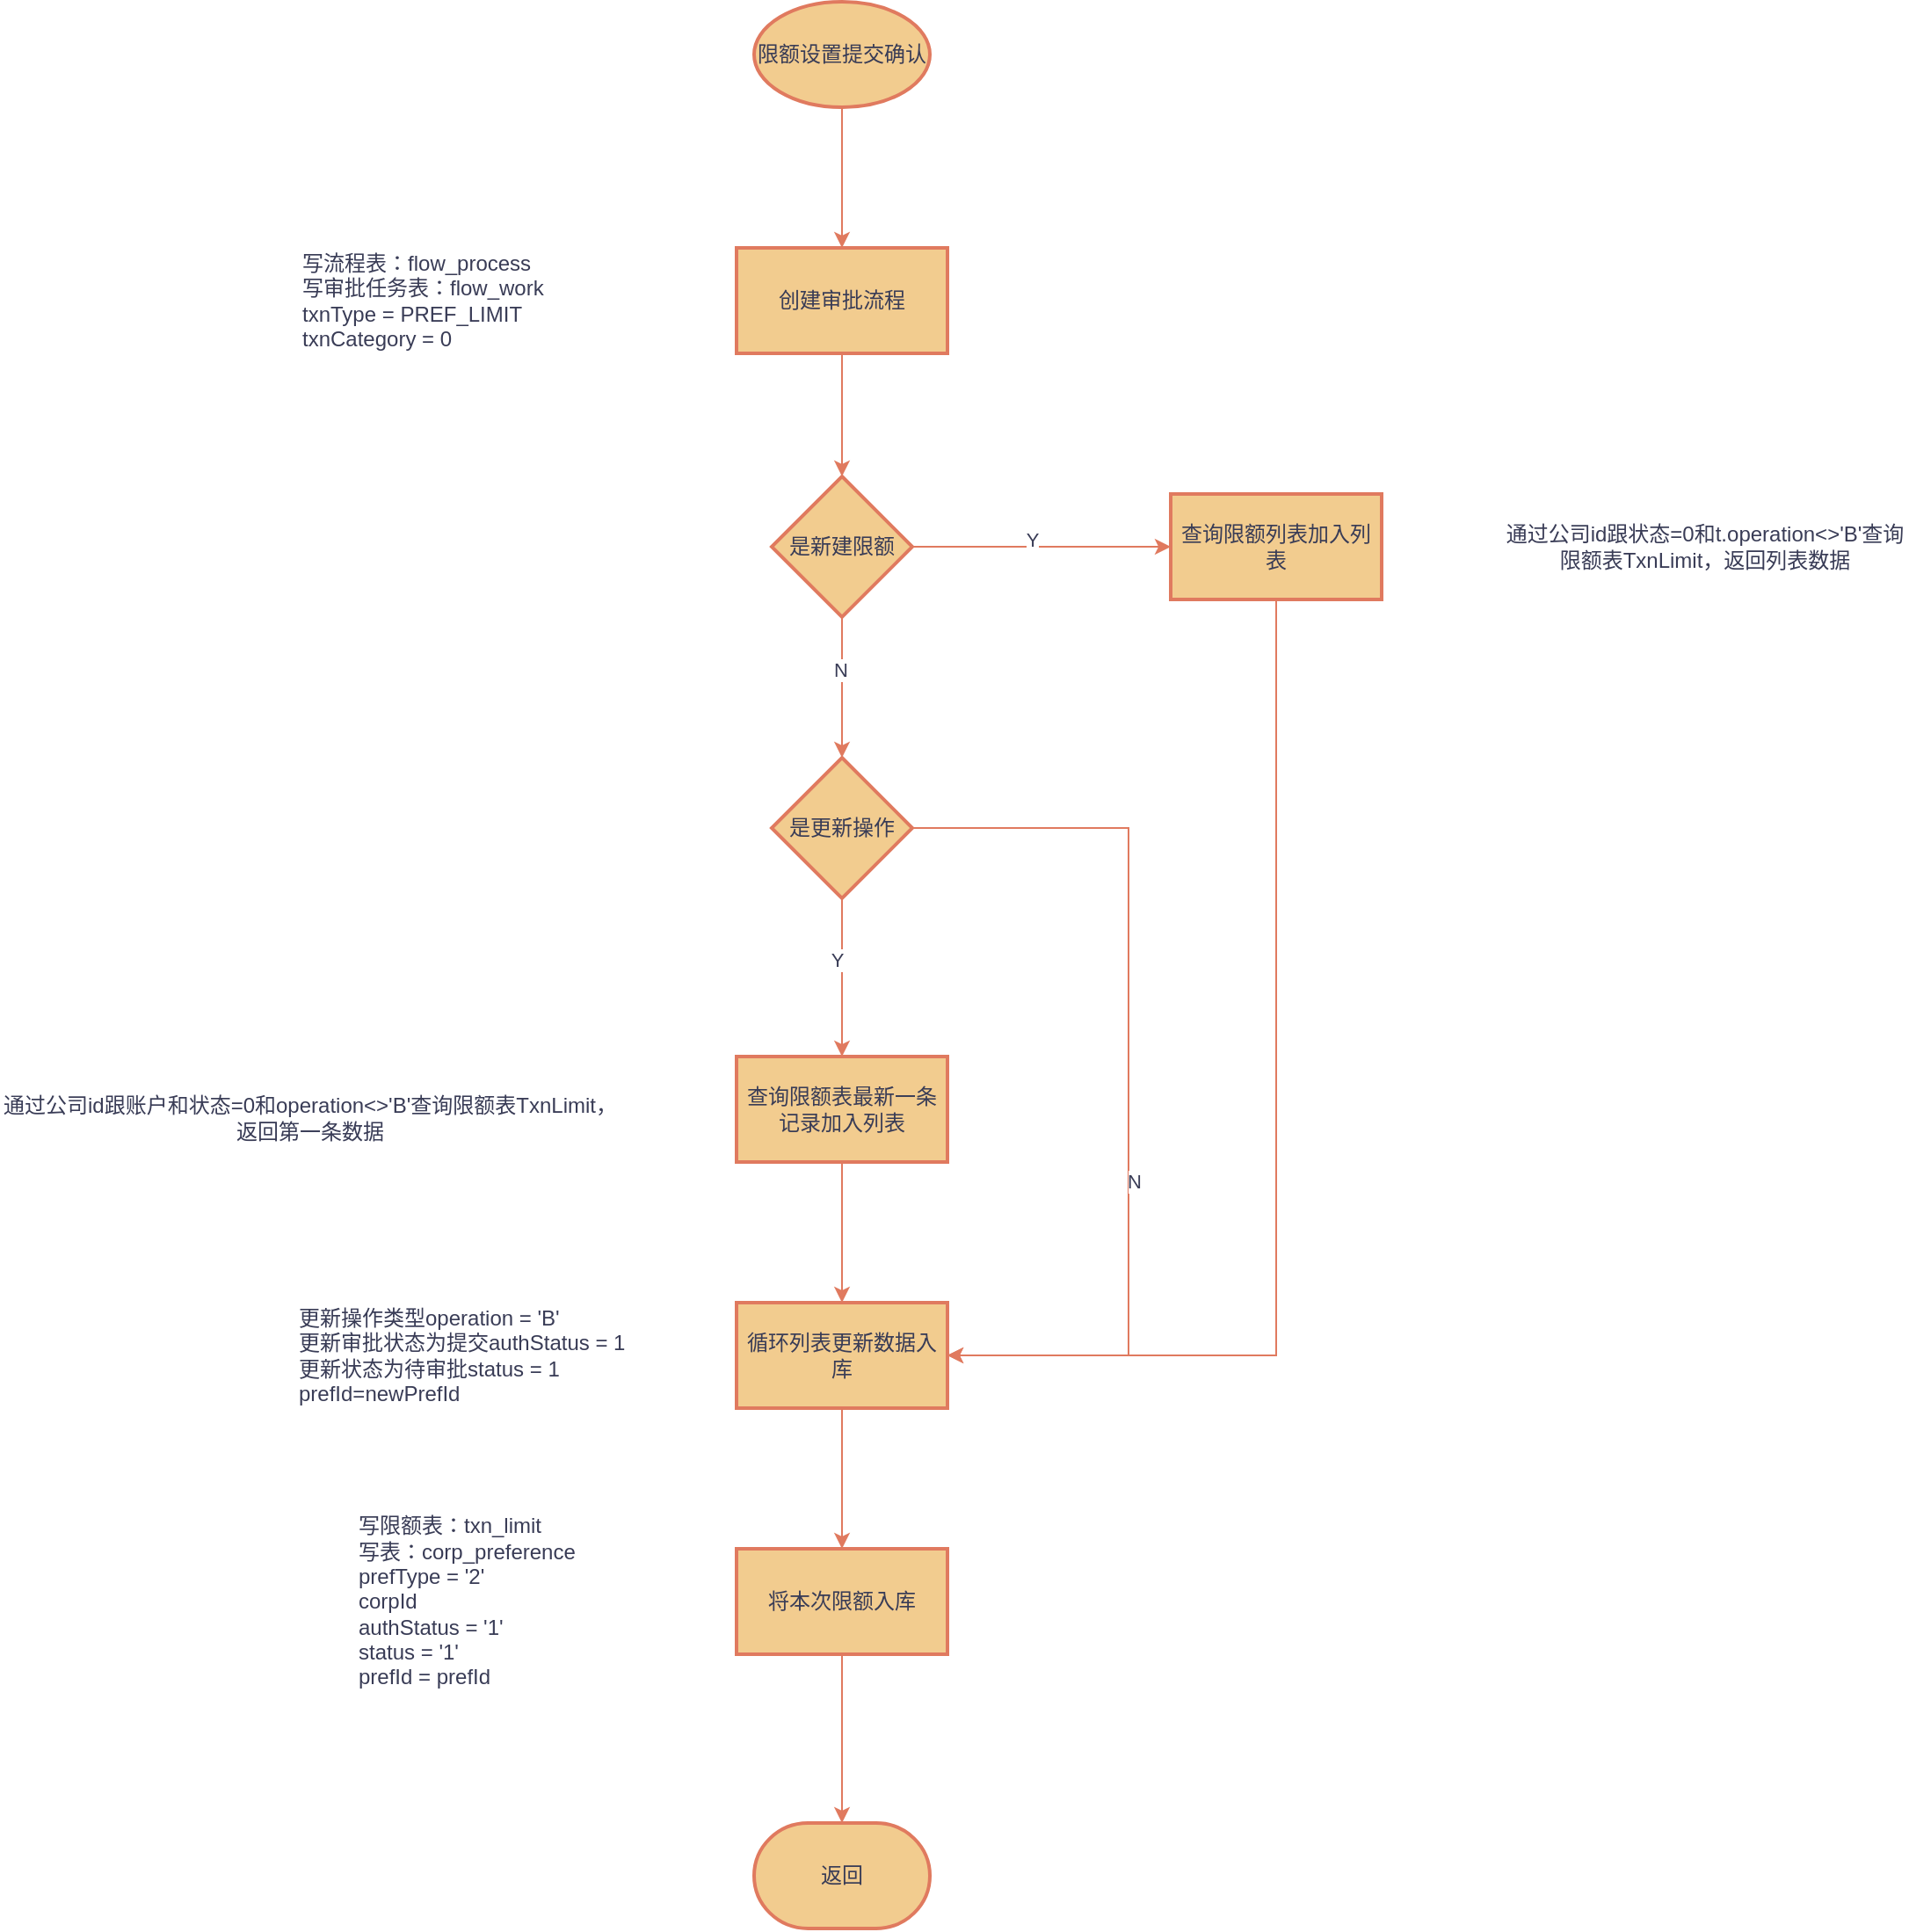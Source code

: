 <mxfile version="24.7.10">
  <diagram name="第 1 页" id="TGS1sdJFc84AqRr_jMjH">
    <mxGraphModel dx="1834" dy="1138" grid="0" gridSize="10" guides="1" tooltips="1" connect="1" arrows="1" fold="1" page="0" pageScale="1" pageWidth="827" pageHeight="1169" math="0" shadow="0">
      <root>
        <mxCell id="0" />
        <mxCell id="1" parent="0" />
        <mxCell id="OIk3cVgRNop2mU2jn5PC-3" value="" style="edgeStyle=orthogonalEdgeStyle;rounded=0;orthogonalLoop=1;jettySize=auto;html=1;strokeColor=#E07A5F;fontColor=#393C56;fillColor=#F2CC8F;" edge="1" parent="1" source="OIk3cVgRNop2mU2jn5PC-1" target="OIk3cVgRNop2mU2jn5PC-2">
          <mxGeometry relative="1" as="geometry" />
        </mxCell>
        <mxCell id="OIk3cVgRNop2mU2jn5PC-1" value="限额设置提交确认" style="strokeWidth=2;html=1;shape=mxgraph.flowchart.start_1;whiteSpace=wrap;labelBackgroundColor=none;fillColor=#F2CC8F;strokeColor=#E07A5F;fontColor=#393C56;" vertex="1" parent="1">
          <mxGeometry x="267" y="-216" width="100" height="60" as="geometry" />
        </mxCell>
        <mxCell id="OIk3cVgRNop2mU2jn5PC-7" value="" style="edgeStyle=orthogonalEdgeStyle;rounded=0;orthogonalLoop=1;jettySize=auto;html=1;strokeColor=#E07A5F;fontColor=#393C56;fillColor=#F2CC8F;" edge="1" parent="1" source="OIk3cVgRNop2mU2jn5PC-2" target="OIk3cVgRNop2mU2jn5PC-6">
          <mxGeometry relative="1" as="geometry" />
        </mxCell>
        <mxCell id="OIk3cVgRNop2mU2jn5PC-2" value="创建审批流程" style="whiteSpace=wrap;html=1;fillColor=#F2CC8F;strokeColor=#E07A5F;fontColor=#393C56;strokeWidth=2;labelBackgroundColor=none;" vertex="1" parent="1">
          <mxGeometry x="257" y="-76" width="120" height="60" as="geometry" />
        </mxCell>
        <mxCell id="OIk3cVgRNop2mU2jn5PC-11" style="edgeStyle=orthogonalEdgeStyle;rounded=0;orthogonalLoop=1;jettySize=auto;html=1;exitX=1;exitY=0.5;exitDx=0;exitDy=0;strokeColor=#E07A5F;fontColor=#393C56;fillColor=#F2CC8F;" edge="1" parent="1" source="OIk3cVgRNop2mU2jn5PC-6" target="OIk3cVgRNop2mU2jn5PC-8">
          <mxGeometry relative="1" as="geometry" />
        </mxCell>
        <mxCell id="OIk3cVgRNop2mU2jn5PC-12" value="Y" style="edgeLabel;html=1;align=center;verticalAlign=middle;resizable=0;points=[];strokeColor=#E07A5F;fontColor=#393C56;fillColor=#F2CC8F;" vertex="1" connectable="0" parent="OIk3cVgRNop2mU2jn5PC-11">
          <mxGeometry x="-0.075" y="4" relative="1" as="geometry">
            <mxPoint as="offset" />
          </mxGeometry>
        </mxCell>
        <mxCell id="OIk3cVgRNop2mU2jn5PC-14" value="" style="edgeStyle=orthogonalEdgeStyle;rounded=0;orthogonalLoop=1;jettySize=auto;html=1;strokeColor=#E07A5F;fontColor=#393C56;fillColor=#F2CC8F;" edge="1" parent="1" source="OIk3cVgRNop2mU2jn5PC-6" target="OIk3cVgRNop2mU2jn5PC-13">
          <mxGeometry relative="1" as="geometry" />
        </mxCell>
        <mxCell id="OIk3cVgRNop2mU2jn5PC-15" value="N" style="edgeLabel;html=1;align=center;verticalAlign=middle;resizable=0;points=[];strokeColor=#E07A5F;fontColor=#393C56;fillColor=#F2CC8F;" vertex="1" connectable="0" parent="OIk3cVgRNop2mU2jn5PC-14">
          <mxGeometry x="-0.25" y="-1" relative="1" as="geometry">
            <mxPoint as="offset" />
          </mxGeometry>
        </mxCell>
        <mxCell id="OIk3cVgRNop2mU2jn5PC-6" value="是新建限额" style="rhombus;whiteSpace=wrap;html=1;fillColor=#F2CC8F;strokeColor=#E07A5F;fontColor=#393C56;strokeWidth=2;labelBackgroundColor=none;" vertex="1" parent="1">
          <mxGeometry x="277" y="54" width="80" height="80" as="geometry" />
        </mxCell>
        <mxCell id="OIk3cVgRNop2mU2jn5PC-27" style="edgeStyle=orthogonalEdgeStyle;rounded=0;orthogonalLoop=1;jettySize=auto;html=1;exitX=0.5;exitY=1;exitDx=0;exitDy=0;entryX=1;entryY=0.5;entryDx=0;entryDy=0;strokeColor=#E07A5F;fontColor=#393C56;fillColor=#F2CC8F;" edge="1" parent="1" source="OIk3cVgRNop2mU2jn5PC-8" target="OIk3cVgRNop2mU2jn5PC-19">
          <mxGeometry relative="1" as="geometry" />
        </mxCell>
        <mxCell id="OIk3cVgRNop2mU2jn5PC-8" value="查询限额列表加入列表" style="whiteSpace=wrap;html=1;fillColor=#F2CC8F;strokeColor=#E07A5F;fontColor=#393C56;strokeWidth=2;labelBackgroundColor=none;" vertex="1" parent="1">
          <mxGeometry x="504" y="64" width="120" height="60" as="geometry" />
        </mxCell>
        <mxCell id="OIk3cVgRNop2mU2jn5PC-17" value="" style="edgeStyle=orthogonalEdgeStyle;rounded=0;orthogonalLoop=1;jettySize=auto;html=1;strokeColor=#E07A5F;fontColor=#393C56;fillColor=#F2CC8F;" edge="1" parent="1" source="OIk3cVgRNop2mU2jn5PC-13" target="OIk3cVgRNop2mU2jn5PC-16">
          <mxGeometry relative="1" as="geometry" />
        </mxCell>
        <mxCell id="OIk3cVgRNop2mU2jn5PC-18" value="Y" style="edgeLabel;html=1;align=center;verticalAlign=middle;resizable=0;points=[];strokeColor=#E07A5F;fontColor=#393C56;fillColor=#F2CC8F;" vertex="1" connectable="0" parent="OIk3cVgRNop2mU2jn5PC-17">
          <mxGeometry x="-0.222" y="-3" relative="1" as="geometry">
            <mxPoint as="offset" />
          </mxGeometry>
        </mxCell>
        <mxCell id="OIk3cVgRNop2mU2jn5PC-25" style="edgeStyle=orthogonalEdgeStyle;rounded=0;orthogonalLoop=1;jettySize=auto;html=1;entryX=1;entryY=0.5;entryDx=0;entryDy=0;strokeColor=#E07A5F;fontColor=#393C56;fillColor=#F2CC8F;" edge="1" parent="1" source="OIk3cVgRNop2mU2jn5PC-13" target="OIk3cVgRNop2mU2jn5PC-19">
          <mxGeometry relative="1" as="geometry">
            <Array as="points">
              <mxPoint x="480" y="254" />
              <mxPoint x="480" y="554" />
            </Array>
          </mxGeometry>
        </mxCell>
        <mxCell id="OIk3cVgRNop2mU2jn5PC-26" value="N" style="edgeLabel;html=1;align=center;verticalAlign=middle;resizable=0;points=[];strokeColor=#E07A5F;fontColor=#393C56;fillColor=#F2CC8F;" vertex="1" connectable="0" parent="OIk3cVgRNop2mU2jn5PC-25">
          <mxGeometry x="0.232" y="3" relative="1" as="geometry">
            <mxPoint as="offset" />
          </mxGeometry>
        </mxCell>
        <mxCell id="OIk3cVgRNop2mU2jn5PC-13" value="是更新操作" style="rhombus;whiteSpace=wrap;html=1;fillColor=#F2CC8F;strokeColor=#E07A5F;fontColor=#393C56;strokeWidth=2;labelBackgroundColor=none;" vertex="1" parent="1">
          <mxGeometry x="277" y="214" width="80" height="80" as="geometry" />
        </mxCell>
        <mxCell id="OIk3cVgRNop2mU2jn5PC-20" value="" style="edgeStyle=orthogonalEdgeStyle;rounded=0;orthogonalLoop=1;jettySize=auto;html=1;strokeColor=#E07A5F;fontColor=#393C56;fillColor=#F2CC8F;" edge="1" parent="1" source="OIk3cVgRNop2mU2jn5PC-16" target="OIk3cVgRNop2mU2jn5PC-19">
          <mxGeometry relative="1" as="geometry" />
        </mxCell>
        <mxCell id="OIk3cVgRNop2mU2jn5PC-16" value="查询限额表最新一条记录加入列表" style="whiteSpace=wrap;html=1;fillColor=#F2CC8F;strokeColor=#E07A5F;fontColor=#393C56;strokeWidth=2;labelBackgroundColor=none;" vertex="1" parent="1">
          <mxGeometry x="257" y="384" width="120" height="60" as="geometry" />
        </mxCell>
        <mxCell id="OIk3cVgRNop2mU2jn5PC-22" value="" style="edgeStyle=orthogonalEdgeStyle;rounded=0;orthogonalLoop=1;jettySize=auto;html=1;strokeColor=#E07A5F;fontColor=#393C56;fillColor=#F2CC8F;" edge="1" parent="1" source="OIk3cVgRNop2mU2jn5PC-19" target="OIk3cVgRNop2mU2jn5PC-21">
          <mxGeometry relative="1" as="geometry" />
        </mxCell>
        <mxCell id="OIk3cVgRNop2mU2jn5PC-19" value="循环列表更新数据入库" style="whiteSpace=wrap;html=1;fillColor=#F2CC8F;strokeColor=#E07A5F;fontColor=#393C56;strokeWidth=2;labelBackgroundColor=none;" vertex="1" parent="1">
          <mxGeometry x="257" y="524" width="120" height="60" as="geometry" />
        </mxCell>
        <mxCell id="OIk3cVgRNop2mU2jn5PC-24" style="edgeStyle=orthogonalEdgeStyle;rounded=0;orthogonalLoop=1;jettySize=auto;html=1;exitX=0.5;exitY=1;exitDx=0;exitDy=0;strokeColor=#E07A5F;fontColor=#393C56;fillColor=#F2CC8F;" edge="1" parent="1" source="OIk3cVgRNop2mU2jn5PC-21" target="OIk3cVgRNop2mU2jn5PC-23">
          <mxGeometry relative="1" as="geometry" />
        </mxCell>
        <mxCell id="OIk3cVgRNop2mU2jn5PC-21" value="将本次限额入库" style="whiteSpace=wrap;html=1;fillColor=#F2CC8F;strokeColor=#E07A5F;fontColor=#393C56;strokeWidth=2;labelBackgroundColor=none;" vertex="1" parent="1">
          <mxGeometry x="257" y="664" width="120" height="60" as="geometry" />
        </mxCell>
        <mxCell id="OIk3cVgRNop2mU2jn5PC-23" value="返回" style="strokeWidth=2;html=1;shape=mxgraph.flowchart.terminator;whiteSpace=wrap;strokeColor=#E07A5F;fontColor=#393C56;fillColor=#F2CC8F;" vertex="1" parent="1">
          <mxGeometry x="267" y="820" width="100" height="60" as="geometry" />
        </mxCell>
        <mxCell id="OIk3cVgRNop2mU2jn5PC-28" value="写&lt;span style=&quot;background-color: initial;&quot;&gt;流程表：flow_process&lt;/span&gt;&lt;div&gt;写审批任务表：flow_work&lt;div&gt;txnType = PREF_LIMIT&lt;/div&gt;&lt;div&gt;txnCategory = 0&lt;/div&gt;&lt;/div&gt;" style="text;html=1;align=left;verticalAlign=middle;whiteSpace=wrap;rounded=0;fontColor=#393C56;" vertex="1" parent="1">
          <mxGeometry x="8" y="-106.5" width="152" height="121" as="geometry" />
        </mxCell>
        <mxCell id="OIk3cVgRNop2mU2jn5PC-29" value="通过公司id跟状态=0和t.operation&amp;lt;&amp;gt;&#39;B&#39;查询限额表TxnLimit，返回列表数据" style="text;html=1;align=center;verticalAlign=middle;whiteSpace=wrap;rounded=0;fontColor=#393C56;" vertex="1" parent="1">
          <mxGeometry x="693" y="46" width="230" height="96" as="geometry" />
        </mxCell>
        <mxCell id="OIk3cVgRNop2mU2jn5PC-31" value="通过公司id跟账户和状态=0和operation&amp;lt;&amp;gt;&#39;B&#39;查询限额表TxnLimit，返回第一条数据" style="text;html=1;align=center;verticalAlign=middle;whiteSpace=wrap;rounded=0;fontColor=#393C56;" vertex="1" parent="1">
          <mxGeometry x="-162" y="384" width="353" height="69" as="geometry" />
        </mxCell>
        <mxCell id="OIk3cVgRNop2mU2jn5PC-33" value="&lt;div&gt;更新操作类型operation = &#39;B&#39;&lt;/div&gt;&lt;div&gt;更新审批状态为提交authStatus = 1&lt;/div&gt;&lt;div&gt;更新状态为待审批status = 1&lt;/div&gt;&lt;div&gt;prefId=&lt;span style=&quot;background-color: initial;&quot;&gt;newPrefId&lt;/span&gt;&lt;/div&gt;" style="text;html=1;align=left;verticalAlign=middle;whiteSpace=wrap;rounded=0;fontColor=#393C56;" vertex="1" parent="1">
          <mxGeometry x="6" y="519.25" width="236" height="69.5" as="geometry" />
        </mxCell>
        <mxCell id="OIk3cVgRNop2mU2jn5PC-34" value="&lt;div&gt;写限额表：txn_limit&lt;/div&gt;&lt;div&gt;写表：corp_preference&lt;/div&gt;&lt;div&gt;prefType = &#39;2&#39;&lt;/div&gt;&lt;div&gt;corpId&lt;/div&gt;&lt;div&gt;authStatus = &#39;1&#39;&lt;/div&gt;&lt;div&gt;status = &#39;1&#39;&lt;/div&gt;&lt;div&gt;prefId = prefId&lt;/div&gt;" style="text;html=1;align=left;verticalAlign=middle;whiteSpace=wrap;rounded=0;fontColor=#393C56;" vertex="1" parent="1">
          <mxGeometry x="40" y="628" width="198" height="132" as="geometry" />
        </mxCell>
      </root>
    </mxGraphModel>
  </diagram>
</mxfile>
